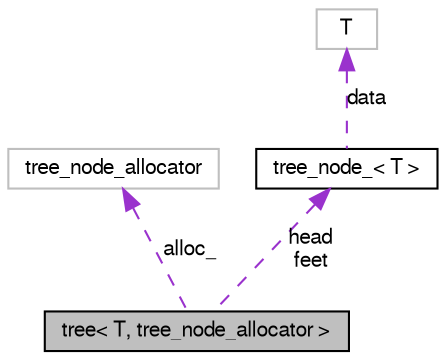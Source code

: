 digraph G
{
  bgcolor="transparent";
  edge [fontname="FreeSans",fontsize=10,labelfontname="FreeSans",labelfontsize=10];
  node [fontname="FreeSans",fontsize=10,shape=record];
  Node1 [label="tree\< T, tree_node_allocator \>",height=0.2,width=0.4,color="black", fillcolor="grey75", style="filled" fontcolor="black"];
  Node2 -> Node1 [dir=back,color="darkorchid3",fontsize=10,style="dashed",label="alloc_"];
  Node2 [label="tree_node_allocator",height=0.2,width=0.4,color="grey75"];
  Node3 -> Node1 [dir=back,color="darkorchid3",fontsize=10,style="dashed",label="head\nfeet"];
  Node3 [label="tree_node_\< T \>",height=0.2,width=0.4,color="black",URL="$classtree__node__.html"];
  Node4 -> Node3 [dir=back,color="darkorchid3",fontsize=10,style="dashed",label="data"];
  Node4 [label="T",height=0.2,width=0.4,color="grey75"];
}
